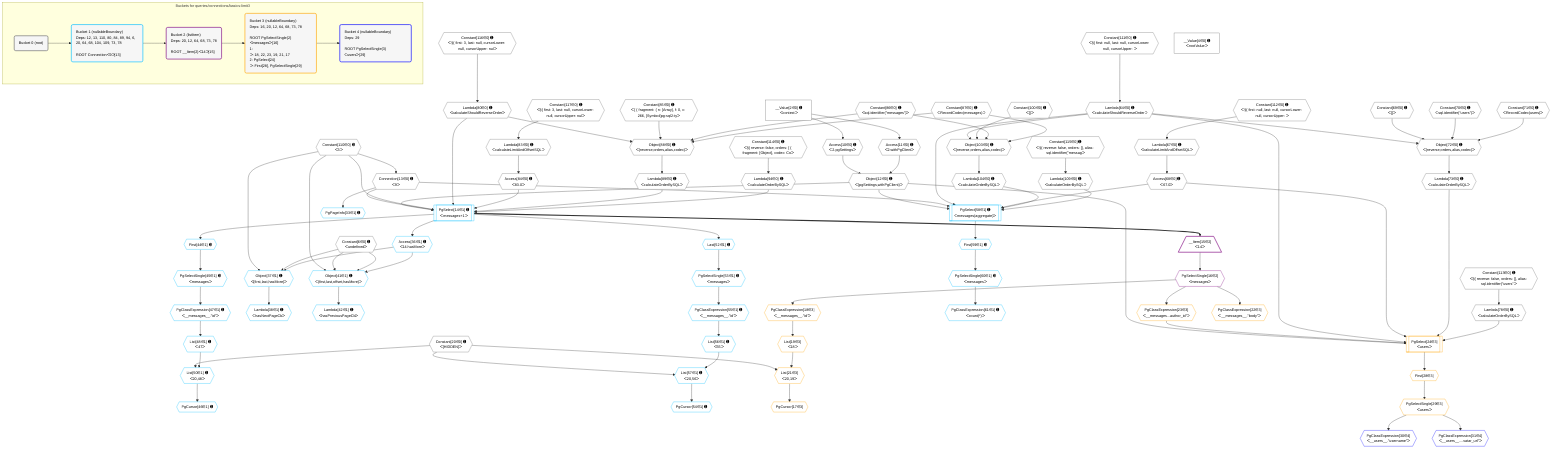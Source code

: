 %%{init: {'themeVariables': { 'fontSize': '12px'}}}%%
graph TD
    classDef path fill:#eee,stroke:#000,color:#000
    classDef plan fill:#fff,stroke-width:1px,color:#000
    classDef itemplan fill:#fff,stroke-width:2px,color:#000
    classDef unbatchedplan fill:#dff,stroke-width:1px,color:#000
    classDef sideeffectplan fill:#fcc,stroke-width:2px,color:#000
    classDef bucket fill:#f6f6f6,color:#000,stroke-width:2px,text-align:left


    %% plan dependencies
    Object72{{"Object[72∈0] ➊<br />ᐸ{reverse,orders,alias,codec}ᐳ"}}:::plan
    Lambda64{{"Lambda[64∈0] ➊<br />ᐸcalculateShouldReverseOrderᐳ"}}:::plan
    Constant69{{"Constant[69∈0] ➊<br />ᐸ[]ᐳ"}}:::plan
    Constant70{{"Constant[70∈0] ➊<br />ᐸsql.identifier(”users”)ᐳ"}}:::plan
    Constant71{{"Constant[71∈0] ➊<br />ᐸRecordCodec(users)ᐳ"}}:::plan
    Lambda64 & Constant69 & Constant70 & Constant71 --> Object72
    Object88{{"Object[88∈0] ➊<br />ᐸ{reverse,orders,alias,codec}ᐳ"}}:::plan
    Lambda80{{"Lambda[80∈0] ➊<br />ᐸcalculateShouldReverseOrderᐳ"}}:::plan
    Constant85{{"Constant[85∈0] ➊<br />ᐸ[ { fragment: { n: [Array], f: 0, c: 266, [Symbol(pg-sql2-tyᐳ"}}:::plan
    Constant86{{"Constant[86∈0] ➊<br />ᐸsql.identifier(”messages”)ᐳ"}}:::plan
    Constant87{{"Constant[87∈0] ➊<br />ᐸRecordCodec(messages)ᐳ"}}:::plan
    Lambda80 & Constant85 & Constant86 & Constant87 --> Object88
    Object103{{"Object[103∈0] ➊<br />ᐸ{reverse,orders,alias,codec}ᐳ"}}:::plan
    Constant100{{"Constant[100∈0] ➊<br />ᐸ[]ᐳ"}}:::plan
    Lambda64 & Constant100 & Constant86 & Constant87 --> Object103
    Object12{{"Object[12∈0] ➊<br />ᐸ{pgSettings,withPgClient}ᐳ"}}:::plan
    Access10{{"Access[10∈0] ➊<br />ᐸ2.pgSettingsᐳ"}}:::plan
    Access11{{"Access[11∈0] ➊<br />ᐸ2.withPgClientᐳ"}}:::plan
    Access10 & Access11 --> Object12
    __Value2["__Value[2∈0] ➊<br />ᐸcontextᐳ"]:::plan
    __Value2 --> Access10
    __Value2 --> Access11
    Connection13{{"Connection[13∈0] ➊<br />ᐸ9ᐳ"}}:::plan
    Constant110{{"Constant[110∈0] ➊<br />ᐸ3ᐳ"}}:::plan
    Constant110 --> Connection13
    Constant111{{"Constant[111∈0] ➊<br />ᐸ§{ first: null, last: null, cursorLower: null, cursorUpper: ᐳ"}}:::plan
    Constant111 --> Lambda64
    Lambda67{{"Lambda[67∈0] ➊<br />ᐸcalculateLimitAndOffsetSQLᐳ"}}:::plan
    Constant112{{"Constant[112∈0] ➊<br />ᐸ§{ first: null, last: null, cursorLower: null, cursorUpper: ᐳ"}}:::plan
    Constant112 --> Lambda67
    Access68{{"Access[68∈0] ➊<br />ᐸ67.0ᐳ"}}:::plan
    Lambda67 --> Access68
    Lambda73{{"Lambda[73∈0] ➊<br />ᐸcalculateOrderBySQLᐳ"}}:::plan
    Object72 --> Lambda73
    Lambda78{{"Lambda[78∈0] ➊<br />ᐸcalculateOrderBySQLᐳ"}}:::plan
    Constant113{{"Constant[113∈0] ➊<br />ᐸ§{ reverse: false, orders: [], alias: sql.identifier(”users”ᐳ"}}:::plan
    Constant113 --> Lambda78
    Constant116{{"Constant[116∈0] ➊<br />ᐸ§{ first: 3, last: null, cursorLower: null, cursorUpper: nulᐳ"}}:::plan
    Constant116 --> Lambda80
    Lambda83{{"Lambda[83∈0] ➊<br />ᐸcalculateLimitAndOffsetSQLᐳ"}}:::plan
    Constant117{{"Constant[117∈0] ➊<br />ᐸ§{ first: 3, last: null, cursorLower: null, cursorUpper: nulᐳ"}}:::plan
    Constant117 --> Lambda83
    Access84{{"Access[84∈0] ➊<br />ᐸ83.0ᐳ"}}:::plan
    Lambda83 --> Access84
    Lambda89{{"Lambda[89∈0] ➊<br />ᐸcalculateOrderBySQLᐳ"}}:::plan
    Object88 --> Lambda89
    Lambda94{{"Lambda[94∈0] ➊<br />ᐸcalculateOrderBySQLᐳ"}}:::plan
    Constant114{{"Constant[114∈0] ➊<br />ᐸ§{ reverse: false, orders: [ { fragment: [Object], codec: Coᐳ"}}:::plan
    Constant114 --> Lambda94
    Lambda104{{"Lambda[104∈0] ➊<br />ᐸcalculateOrderBySQLᐳ"}}:::plan
    Object103 --> Lambda104
    Lambda109{{"Lambda[109∈0] ➊<br />ᐸcalculateOrderBySQLᐳ"}}:::plan
    Constant115{{"Constant[115∈0] ➊<br />ᐸ§{ reverse: false, orders: [], alias: sql.identifier(”messagᐳ"}}:::plan
    Constant115 --> Lambda109
    __Value4["__Value[4∈0] ➊<br />ᐸrootValueᐳ"]:::plan
    Constant6{{"Constant[6∈0] ➊<br />ᐸundefinedᐳ"}}:::plan
    Constant20{{"Constant[20∈0] ➊<br />ᐸ[HIDDEN]ᐳ"}}:::plan
    PgSelect14[["PgSelect[14∈1] ➊<br />ᐸmessages+1ᐳ"]]:::plan
    Object12 & Connection13 & Constant110 & Lambda80 & Access84 & Lambda89 & Lambda94 --> PgSelect14
    PgSelect58[["PgSelect[58∈1] ➊<br />ᐸmessages(aggregate)ᐳ"]]:::plan
    Object12 & Connection13 & Lambda64 & Access68 & Lambda104 & Lambda109 --> PgSelect58
    Object41{{"Object[41∈1] ➊<br />ᐸ{first,last,offset,hasMore}ᐳ"}}:::plan
    Access36{{"Access[36∈1] ➊<br />ᐸ14.hasMoreᐳ"}}:::plan
    Constant110 & Constant6 & Constant6 & Access36 --> Object41
    Object37{{"Object[37∈1] ➊<br />ᐸ{first,last,hasMore}ᐳ"}}:::plan
    Constant110 & Constant6 & Access36 --> Object37
    List50{{"List[50∈1] ➊<br />ᐸ20,48ᐳ"}}:::plan
    List48{{"List[48∈1] ➊<br />ᐸ47ᐳ"}}:::plan
    Constant20 & List48 --> List50
    List57{{"List[57∈1] ➊<br />ᐸ20,56ᐳ"}}:::plan
    List56{{"List[56∈1] ➊<br />ᐸ55ᐳ"}}:::plan
    Constant20 & List56 --> List57
    PgPageInfo33{{"PgPageInfo[33∈1] ➊"}}:::plan
    Connection13 --> PgPageInfo33
    PgSelect14 --> Access36
    Lambda38{{"Lambda[38∈1] ➊<br />ᐸhasNextPageCbᐳ"}}:::plan
    Object37 --> Lambda38
    Lambda42{{"Lambda[42∈1] ➊<br />ᐸhasPreviousPageCbᐳ"}}:::plan
    Object41 --> Lambda42
    First44{{"First[44∈1] ➊"}}:::plan
    PgSelect14 --> First44
    PgSelectSingle45{{"PgSelectSingle[45∈1] ➊<br />ᐸmessagesᐳ"}}:::plan
    First44 --> PgSelectSingle45
    PgCursor46{{"PgCursor[46∈1] ➊"}}:::plan
    List50 --> PgCursor46
    PgClassExpression47{{"PgClassExpression[47∈1] ➊<br />ᐸ__messages__.”id”ᐳ"}}:::plan
    PgSelectSingle45 --> PgClassExpression47
    PgClassExpression47 --> List48
    Last52{{"Last[52∈1] ➊"}}:::plan
    PgSelect14 --> Last52
    PgSelectSingle53{{"PgSelectSingle[53∈1] ➊<br />ᐸmessagesᐳ"}}:::plan
    Last52 --> PgSelectSingle53
    PgCursor54{{"PgCursor[54∈1] ➊"}}:::plan
    List57 --> PgCursor54
    PgClassExpression55{{"PgClassExpression[55∈1] ➊<br />ᐸ__messages__.”id”ᐳ"}}:::plan
    PgSelectSingle53 --> PgClassExpression55
    PgClassExpression55 --> List56
    First59{{"First[59∈1] ➊"}}:::plan
    PgSelect58 --> First59
    PgSelectSingle60{{"PgSelectSingle[60∈1] ➊<br />ᐸmessagesᐳ"}}:::plan
    First59 --> PgSelectSingle60
    PgClassExpression61{{"PgClassExpression[61∈1] ➊<br />ᐸcount(*)ᐳ"}}:::plan
    PgSelectSingle60 --> PgClassExpression61
    __Item15[/"__Item[15∈2]<br />ᐸ14ᐳ"\]:::itemplan
    PgSelect14 ==> __Item15
    PgSelectSingle16{{"PgSelectSingle[16∈2]<br />ᐸmessagesᐳ"}}:::plan
    __Item15 --> PgSelectSingle16
    PgSelect24[["PgSelect[24∈3]<br />ᐸusersᐳ"]]:::plan
    PgClassExpression23{{"PgClassExpression[23∈3]<br />ᐸ__messages...author_id”ᐳ"}}:::plan
    Object12 & PgClassExpression23 & Lambda64 & Access68 & Lambda73 & Lambda78 --> PgSelect24
    List21{{"List[21∈3]<br />ᐸ20,19ᐳ"}}:::plan
    List19{{"List[19∈3]<br />ᐸ18ᐳ"}}:::plan
    Constant20 & List19 --> List21
    PgCursor17{{"PgCursor[17∈3]"}}:::plan
    List21 --> PgCursor17
    PgClassExpression18{{"PgClassExpression[18∈3]<br />ᐸ__messages__.”id”ᐳ"}}:::plan
    PgSelectSingle16 --> PgClassExpression18
    PgClassExpression18 --> List19
    PgClassExpression22{{"PgClassExpression[22∈3]<br />ᐸ__messages__.”body”ᐳ"}}:::plan
    PgSelectSingle16 --> PgClassExpression22
    PgSelectSingle16 --> PgClassExpression23
    First28{{"First[28∈3]"}}:::plan
    PgSelect24 --> First28
    PgSelectSingle29{{"PgSelectSingle[29∈3]<br />ᐸusersᐳ"}}:::plan
    First28 --> PgSelectSingle29
    PgClassExpression30{{"PgClassExpression[30∈4]<br />ᐸ__users__.”username”ᐳ"}}:::plan
    PgSelectSingle29 --> PgClassExpression30
    PgClassExpression31{{"PgClassExpression[31∈4]<br />ᐸ__users__....vatar_url”ᐳ"}}:::plan
    PgSelectSingle29 --> PgClassExpression31

    %% define steps

    subgraph "Buckets for queries/connections/basics-limit3"
    Bucket0("Bucket 0 (root)"):::bucket
    classDef bucket0 stroke:#696969
    class Bucket0,__Value2,__Value4,Constant6,Access10,Access11,Object12,Connection13,Constant20,Lambda64,Lambda67,Access68,Constant69,Constant70,Constant71,Object72,Lambda73,Lambda78,Lambda80,Lambda83,Access84,Constant85,Constant86,Constant87,Object88,Lambda89,Lambda94,Constant100,Object103,Lambda104,Lambda109,Constant110,Constant111,Constant112,Constant113,Constant114,Constant115,Constant116,Constant117 bucket0
    Bucket1("Bucket 1 (nullableBoundary)<br />Deps: 12, 13, 110, 80, 84, 89, 94, 6, 20, 64, 68, 104, 109, 73, 78<br /><br />ROOT Connectionᐸ9ᐳ[13]"):::bucket
    classDef bucket1 stroke:#00bfff
    class Bucket1,PgSelect14,PgPageInfo33,Access36,Object37,Lambda38,Object41,Lambda42,First44,PgSelectSingle45,PgCursor46,PgClassExpression47,List48,List50,Last52,PgSelectSingle53,PgCursor54,PgClassExpression55,List56,List57,PgSelect58,First59,PgSelectSingle60,PgClassExpression61 bucket1
    Bucket2("Bucket 2 (listItem)<br />Deps: 20, 12, 64, 68, 73, 78<br /><br />ROOT __Item{2}ᐸ14ᐳ[15]"):::bucket
    classDef bucket2 stroke:#7f007f
    class Bucket2,__Item15,PgSelectSingle16 bucket2
    Bucket3("Bucket 3 (nullableBoundary)<br />Deps: 16, 20, 12, 64, 68, 73, 78<br /><br />ROOT PgSelectSingle{2}ᐸmessagesᐳ[16]<br />1: <br />ᐳ: 18, 22, 23, 19, 21, 17<br />2: PgSelect[24]<br />ᐳ: First[28], PgSelectSingle[29]"):::bucket
    classDef bucket3 stroke:#ffa500
    class Bucket3,PgCursor17,PgClassExpression18,List19,List21,PgClassExpression22,PgClassExpression23,PgSelect24,First28,PgSelectSingle29 bucket3
    Bucket4("Bucket 4 (nullableBoundary)<br />Deps: 29<br /><br />ROOT PgSelectSingle{3}ᐸusersᐳ[29]"):::bucket
    classDef bucket4 stroke:#0000ff
    class Bucket4,PgClassExpression30,PgClassExpression31 bucket4
    Bucket0 --> Bucket1
    Bucket1 --> Bucket2
    Bucket2 --> Bucket3
    Bucket3 --> Bucket4
    end